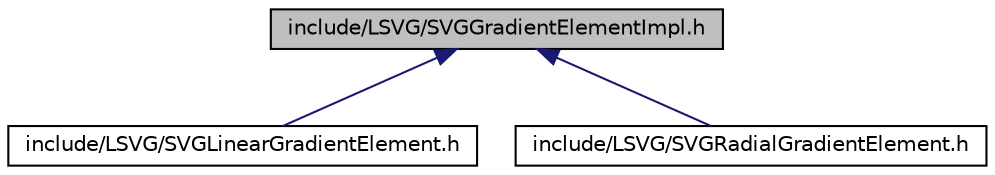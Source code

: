 digraph G
{
  edge [fontname="Helvetica",fontsize="10",labelfontname="Helvetica",labelfontsize="10"];
  node [fontname="Helvetica",fontsize="10",shape=record];
  Node1 [label="include/LSVG/SVGGradientElementImpl.h",height=0.2,width=0.4,color="black", fillcolor="grey75", style="filled" fontcolor="black"];
  Node1 -> Node2 [dir="back",color="midnightblue",fontsize="10",style="solid",fontname="Helvetica"];
  Node2 [label="include/LSVG/SVGLinearGradientElement.h",height=0.2,width=0.4,color="black", fillcolor="white", style="filled",URL="$_s_v_g_linear_gradient_element_8h.html"];
  Node1 -> Node3 [dir="back",color="midnightblue",fontsize="10",style="solid",fontname="Helvetica"];
  Node3 [label="include/LSVG/SVGRadialGradientElement.h",height=0.2,width=0.4,color="black", fillcolor="white", style="filled",URL="$_s_v_g_radial_gradient_element_8h.html"];
}
